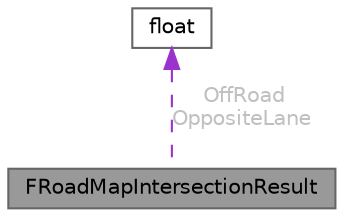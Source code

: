 digraph "FRoadMapIntersectionResult"
{
 // INTERACTIVE_SVG=YES
 // LATEX_PDF_SIZE
  bgcolor="transparent";
  edge [fontname=Helvetica,fontsize=10,labelfontname=Helvetica,labelfontsize=10];
  node [fontname=Helvetica,fontsize=10,shape=box,height=0.2,width=0.4];
  Node1 [id="Node000001",label="FRoadMapIntersectionResult",height=0.2,width=0.4,color="gray40", fillcolor="grey60", style="filled", fontcolor="black",tooltip="Road map intersection result. See URoadMap."];
  Node2 -> Node1 [id="edge1_Node000001_Node000002",dir="back",color="darkorchid3",style="dashed",tooltip=" ",label=" OffRoad\nOppositeLane",fontcolor="grey" ];
  Node2 [id="Node000002",label="float",height=0.2,width=0.4,color="gray40", fillcolor="white", style="filled",tooltip=" "];
}
